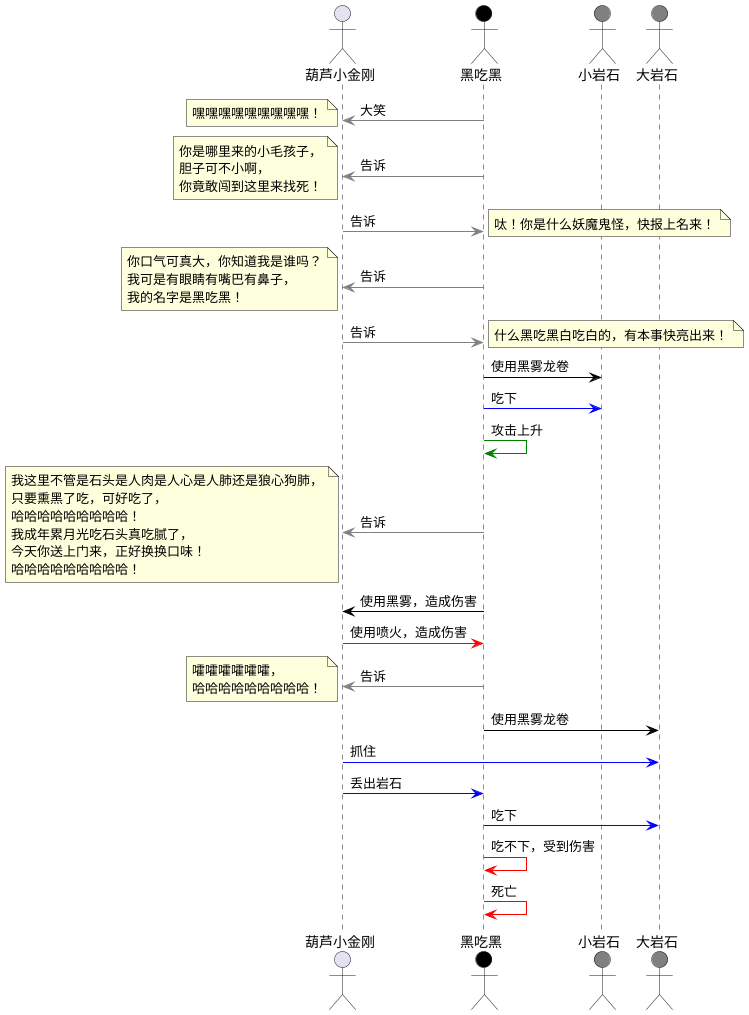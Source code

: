 ' https://www.bilibili.com/video/BV1zQ4y1d7dQ?p=19
' 2:38 ~ 4:00

@startuml
actor       葫芦小金刚   as CalabashBrother
actor       黑吃黑    as RockMonster  #Black 
actor       小岩石 as Rock1 #Grey
actor       大岩石 as Rock2 #Grey


RockMonster   -[#Grey]> CalabashBrother : 大笑
note left
    嘿嘿嘿嘿嘿嘿嘿嘿嘿！
end note

RockMonster   -[#Grey]> CalabashBrother : 告诉
note left
    你是哪里来的小毛孩子，
    胆子可不小啊，
    你竟敢闯到这里来找死！
end note

CalabashBrother   -[#Grey]> RockMonster : 告诉
note right
    呔！你是什么妖魔鬼怪，快报上名来！
end note

RockMonster   -[#Grey]> CalabashBrother : 告诉
note left
    你口气可真大，你知道我是谁吗？
    我可是有眼睛有嘴巴有鼻子，
    我的名字是黑吃黑！
end note

CalabashBrother   -[#Grey]> RockMonster : 告诉
note right
    什么黑吃黑白吃白的，有本事快亮出来！
end note

RockMonster   -[#Black]> Rock1 : 使用黑雾龙卷

RockMonster   -[#Blue]> Rock1 : 吃下
RockMonster   -[#Green]> RockMonster : 攻击上升

RockMonster   -[#Grey]> CalabashBrother : 告诉
note left
    我这里不管是石头是人肉是人心是人肺还是狼心狗肺，
    只要熏黑了吃，可好吃了，
    哈哈哈哈哈哈哈哈哈！
    我成年累月光吃石头真吃腻了，
    今天你送上门来，正好换换口味！
    哈哈哈哈哈哈哈哈哈！
end note

RockMonster   -[#Black]> CalabashBrother : 使用黑雾，造成伤害

CalabashBrother   -[#Red]> RockMonster : 使用喷火，造成伤害

RockMonster   -[#Grey]> CalabashBrother : 告诉
note left
    嚯嚯嚯嚯嚯嚯，
    哈哈哈哈哈哈哈哈哈！
end note

RockMonster   -[#Black]> Rock2 : 使用黑雾龙卷

CalabashBrother   -[#Blue]> Rock2 : 抓住
CalabashBrother   -[#Blue]> RockMonster : 丢出岩石

RockMonster   -[#Blue]> Rock2 : 吃下
RockMonster   -[#Red]> RockMonster : 吃不下，受到伤害

RockMonster   -[#Red]> RockMonster : 死亡

@enduml